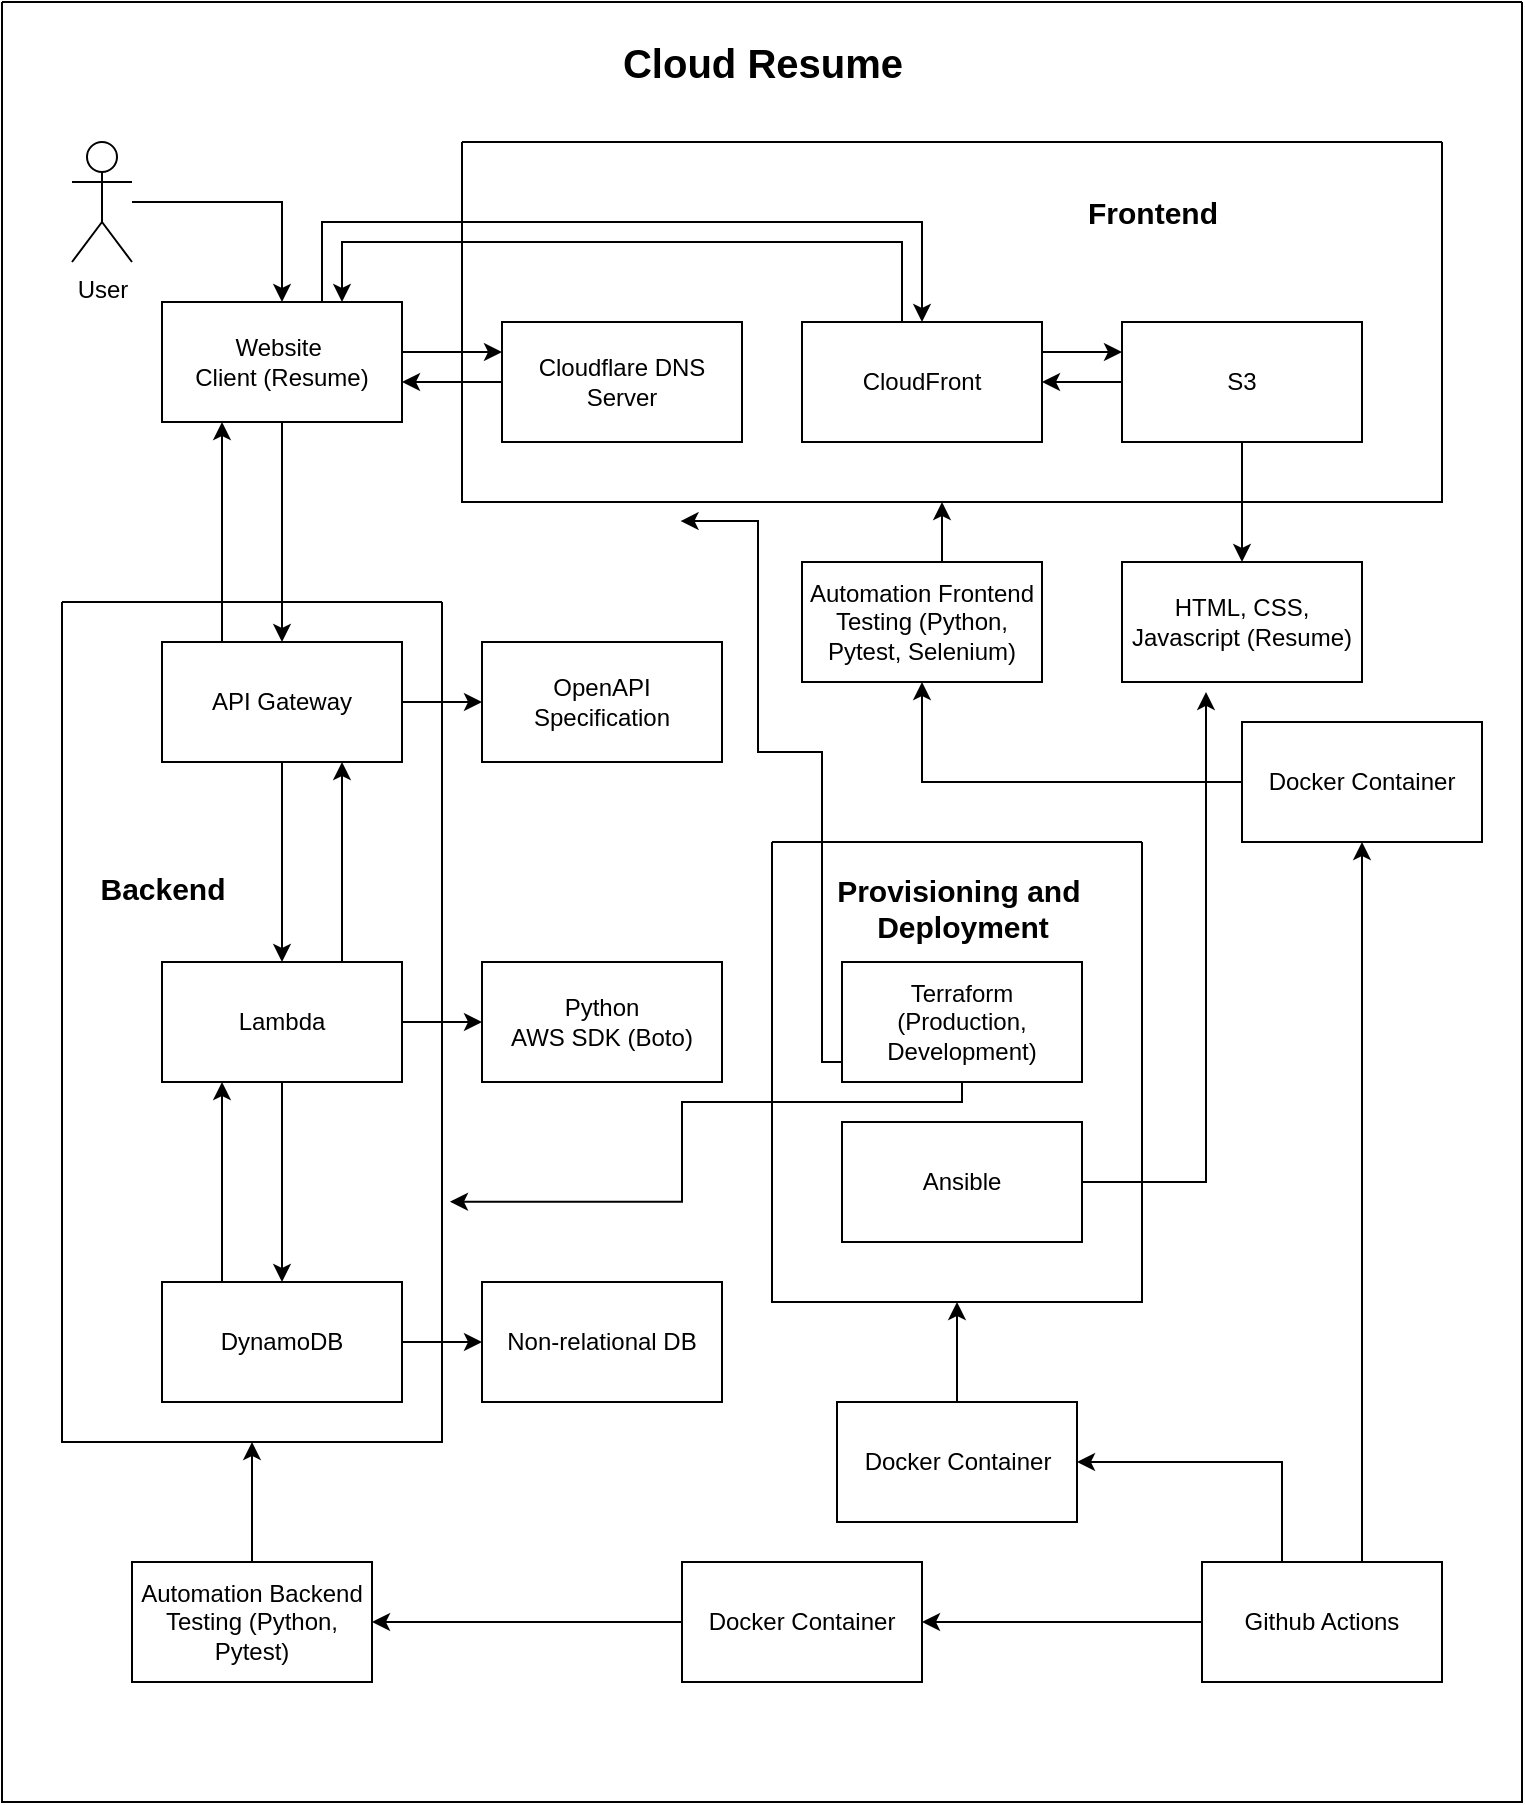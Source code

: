 <mxfile version="24.7.6">
  <diagram name="Page-1" id="cpKVDn_sEcKEQHX3Ep_m">
    <mxGraphModel dx="1434" dy="709" grid="1" gridSize="10" guides="1" tooltips="1" connect="1" arrows="1" fold="1" page="1" pageScale="1" pageWidth="850" pageHeight="1100" math="0" shadow="0">
      <root>
        <mxCell id="0" />
        <mxCell id="1" parent="0" />
        <mxCell id="MLOPj8ap32WdLZi7BNwZ-19" value="" style="edgeStyle=orthogonalEdgeStyle;rounded=0;orthogonalLoop=1;jettySize=auto;html=1;" edge="1" parent="1" source="MLOPj8ap32WdLZi7BNwZ-1" target="MLOPj8ap32WdLZi7BNwZ-8">
          <mxGeometry relative="1" as="geometry" />
        </mxCell>
        <mxCell id="MLOPj8ap32WdLZi7BNwZ-40" value="" style="edgeStyle=orthogonalEdgeStyle;rounded=0;orthogonalLoop=1;jettySize=auto;html=1;" edge="1" parent="1" source="MLOPj8ap32WdLZi7BNwZ-5" target="MLOPj8ap32WdLZi7BNwZ-39">
          <mxGeometry relative="1" as="geometry" />
        </mxCell>
        <mxCell id="MLOPj8ap32WdLZi7BNwZ-18" value="" style="edgeStyle=orthogonalEdgeStyle;rounded=0;orthogonalLoop=1;jettySize=auto;html=1;" edge="1" parent="1" source="MLOPj8ap32WdLZi7BNwZ-8" target="MLOPj8ap32WdLZi7BNwZ-10">
          <mxGeometry relative="1" as="geometry" />
        </mxCell>
        <mxCell id="MLOPj8ap32WdLZi7BNwZ-38" value="" style="edgeStyle=orthogonalEdgeStyle;rounded=0;orthogonalLoop=1;jettySize=auto;html=1;" edge="1" parent="1" source="MLOPj8ap32WdLZi7BNwZ-8" target="MLOPj8ap32WdLZi7BNwZ-37">
          <mxGeometry relative="1" as="geometry" />
        </mxCell>
        <mxCell id="MLOPj8ap32WdLZi7BNwZ-45" style="edgeStyle=orthogonalEdgeStyle;rounded=0;orthogonalLoop=1;jettySize=auto;html=1;entryX=0.25;entryY=1;entryDx=0;entryDy=0;" edge="1" parent="1" source="MLOPj8ap32WdLZi7BNwZ-8" target="MLOPj8ap32WdLZi7BNwZ-1">
          <mxGeometry relative="1" as="geometry">
            <Array as="points">
              <mxPoint x="150" y="330" />
              <mxPoint x="150" y="330" />
            </Array>
          </mxGeometry>
        </mxCell>
        <mxCell id="MLOPj8ap32WdLZi7BNwZ-8" value="API Gateway" style="whiteSpace=wrap;html=1;rounded=0;" vertex="1" parent="1">
          <mxGeometry x="120" y="360" width="120" height="60" as="geometry" />
        </mxCell>
        <mxCell id="MLOPj8ap32WdLZi7BNwZ-24" value="" style="edgeStyle=orthogonalEdgeStyle;rounded=0;orthogonalLoop=1;jettySize=auto;html=1;" edge="1" parent="1" source="MLOPj8ap32WdLZi7BNwZ-10" target="MLOPj8ap32WdLZi7BNwZ-23">
          <mxGeometry relative="1" as="geometry" />
        </mxCell>
        <mxCell id="MLOPj8ap32WdLZi7BNwZ-34" value="" style="edgeStyle=orthogonalEdgeStyle;rounded=0;orthogonalLoop=1;jettySize=auto;html=1;" edge="1" parent="1" source="MLOPj8ap32WdLZi7BNwZ-10" target="MLOPj8ap32WdLZi7BNwZ-33">
          <mxGeometry relative="1" as="geometry" />
        </mxCell>
        <mxCell id="MLOPj8ap32WdLZi7BNwZ-44" style="edgeStyle=orthogonalEdgeStyle;rounded=0;orthogonalLoop=1;jettySize=auto;html=1;entryX=0.75;entryY=1;entryDx=0;entryDy=0;" edge="1" parent="1" source="MLOPj8ap32WdLZi7BNwZ-10" target="MLOPj8ap32WdLZi7BNwZ-8">
          <mxGeometry relative="1" as="geometry">
            <Array as="points">
              <mxPoint x="210" y="500" />
              <mxPoint x="210" y="500" />
            </Array>
          </mxGeometry>
        </mxCell>
        <mxCell id="MLOPj8ap32WdLZi7BNwZ-10" value="Lambda" style="whiteSpace=wrap;html=1;rounded=0;" vertex="1" parent="1">
          <mxGeometry x="120" y="520" width="120" height="60" as="geometry" />
        </mxCell>
        <mxCell id="MLOPj8ap32WdLZi7BNwZ-36" value="" style="edgeStyle=orthogonalEdgeStyle;rounded=0;orthogonalLoop=1;jettySize=auto;html=1;" edge="1" parent="1" source="MLOPj8ap32WdLZi7BNwZ-23" target="MLOPj8ap32WdLZi7BNwZ-35">
          <mxGeometry relative="1" as="geometry" />
        </mxCell>
        <mxCell id="MLOPj8ap32WdLZi7BNwZ-43" style="edgeStyle=orthogonalEdgeStyle;rounded=0;orthogonalLoop=1;jettySize=auto;html=1;entryX=0.25;entryY=1;entryDx=0;entryDy=0;" edge="1" parent="1" source="MLOPj8ap32WdLZi7BNwZ-23" target="MLOPj8ap32WdLZi7BNwZ-10">
          <mxGeometry relative="1" as="geometry">
            <Array as="points">
              <mxPoint x="150" y="650" />
              <mxPoint x="150" y="650" />
            </Array>
          </mxGeometry>
        </mxCell>
        <mxCell id="MLOPj8ap32WdLZi7BNwZ-23" value="DynamoDB" style="whiteSpace=wrap;html=1;rounded=0;" vertex="1" parent="1">
          <mxGeometry x="120" y="680" width="120" height="60" as="geometry" />
        </mxCell>
        <mxCell id="MLOPj8ap32WdLZi7BNwZ-26" value="" style="swimlane;startSize=0;" vertex="1" parent="1">
          <mxGeometry x="270" y="110" width="490" height="180" as="geometry" />
        </mxCell>
        <mxCell id="MLOPj8ap32WdLZi7BNwZ-28" value="" style="swimlane;startSize=0;" vertex="1" parent="1">
          <mxGeometry x="70" y="340" width="190" height="420" as="geometry" />
        </mxCell>
        <mxCell id="MLOPj8ap32WdLZi7BNwZ-29" value="&lt;font style=&quot;font-size: 15px;&quot;&gt;&lt;b&gt;Backend&lt;/b&gt;&lt;/font&gt;" style="text;html=1;align=center;verticalAlign=middle;resizable=0;points=[];autosize=1;strokeColor=none;fillColor=none;" vertex="1" parent="MLOPj8ap32WdLZi7BNwZ-28">
          <mxGeometry x="5" y="128" width="90" height="30" as="geometry" />
        </mxCell>
        <mxCell id="MLOPj8ap32WdLZi7BNwZ-33" value="Python&lt;div&gt;AWS SDK (Boto)&lt;/div&gt;" style="whiteSpace=wrap;html=1;rounded=0;" vertex="1" parent="1">
          <mxGeometry x="280" y="520" width="120" height="60" as="geometry" />
        </mxCell>
        <mxCell id="MLOPj8ap32WdLZi7BNwZ-35" value="Non-relational DB" style="whiteSpace=wrap;html=1;rounded=0;" vertex="1" parent="1">
          <mxGeometry x="280" y="680" width="120" height="60" as="geometry" />
        </mxCell>
        <mxCell id="MLOPj8ap32WdLZi7BNwZ-37" value="OpenAPI&lt;div&gt;Specification&lt;/div&gt;" style="whiteSpace=wrap;html=1;rounded=0;" vertex="1" parent="1">
          <mxGeometry x="280" y="360" width="120" height="60" as="geometry" />
        </mxCell>
        <mxCell id="MLOPj8ap32WdLZi7BNwZ-39" value="HTML, CSS, Javascript (Resume)" style="whiteSpace=wrap;html=1;rounded=0;" vertex="1" parent="1">
          <mxGeometry x="600" y="320" width="120" height="60" as="geometry" />
        </mxCell>
        <mxCell id="MLOPj8ap32WdLZi7BNwZ-51" value="" style="edgeStyle=orthogonalEdgeStyle;rounded=0;orthogonalLoop=1;jettySize=auto;html=1;entryX=0.5;entryY=1;entryDx=0;entryDy=0;" edge="1" parent="1" source="MLOPj8ap32WdLZi7BNwZ-48" target="MLOPj8ap32WdLZi7BNwZ-28">
          <mxGeometry relative="1" as="geometry" />
        </mxCell>
        <mxCell id="MLOPj8ap32WdLZi7BNwZ-54" value="" style="edgeStyle=orthogonalEdgeStyle;rounded=0;orthogonalLoop=1;jettySize=auto;html=1;" edge="1" parent="1" source="MLOPj8ap32WdLZi7BNwZ-52" target="MLOPj8ap32WdLZi7BNwZ-26">
          <mxGeometry relative="1" as="geometry">
            <Array as="points">
              <mxPoint x="510" y="300" />
              <mxPoint x="510" y="300" />
            </Array>
          </mxGeometry>
        </mxCell>
        <mxCell id="MLOPj8ap32WdLZi7BNwZ-52" value="&lt;span style=&quot;font-weight: normal;&quot;&gt;Automation Frontend Testing&amp;nbsp;&lt;/span&gt;&lt;span style=&quot;font-weight: normal; background-color: initial;&quot;&gt;(Python, Pytest, Selenium)&lt;/span&gt;" style="whiteSpace=wrap;html=1;fontStyle=1;startSize=0;" vertex="1" parent="1">
          <mxGeometry x="440" y="320" width="120" height="60" as="geometry" />
        </mxCell>
        <mxCell id="MLOPj8ap32WdLZi7BNwZ-55" value="" style="swimlane;startSize=0;" vertex="1" parent="1">
          <mxGeometry x="40" y="40" width="760" height="900" as="geometry" />
        </mxCell>
        <mxCell id="MLOPj8ap32WdLZi7BNwZ-59" value="Docker Container" style="whiteSpace=wrap;html=1;" vertex="1" parent="MLOPj8ap32WdLZi7BNwZ-55">
          <mxGeometry x="340" y="780" width="120" height="60" as="geometry" />
        </mxCell>
        <mxCell id="MLOPj8ap32WdLZi7BNwZ-62" style="edgeStyle=orthogonalEdgeStyle;rounded=0;orthogonalLoop=1;jettySize=auto;html=1;entryX=1;entryY=0.5;entryDx=0;entryDy=0;" edge="1" parent="MLOPj8ap32WdLZi7BNwZ-55" source="MLOPj8ap32WdLZi7BNwZ-58" target="MLOPj8ap32WdLZi7BNwZ-59">
          <mxGeometry relative="1" as="geometry" />
        </mxCell>
        <mxCell id="MLOPj8ap32WdLZi7BNwZ-64" style="edgeStyle=orthogonalEdgeStyle;rounded=0;orthogonalLoop=1;jettySize=auto;html=1;entryX=0.5;entryY=1;entryDx=0;entryDy=0;" edge="1" parent="MLOPj8ap32WdLZi7BNwZ-55" source="MLOPj8ap32WdLZi7BNwZ-58" target="MLOPj8ap32WdLZi7BNwZ-63">
          <mxGeometry relative="1" as="geometry">
            <Array as="points">
              <mxPoint x="680" y="690" />
              <mxPoint x="680" y="690" />
            </Array>
          </mxGeometry>
        </mxCell>
        <mxCell id="MLOPj8ap32WdLZi7BNwZ-82" style="edgeStyle=orthogonalEdgeStyle;rounded=0;orthogonalLoop=1;jettySize=auto;html=1;entryX=1;entryY=0.5;entryDx=0;entryDy=0;" edge="1" parent="MLOPj8ap32WdLZi7BNwZ-55" source="MLOPj8ap32WdLZi7BNwZ-58" target="MLOPj8ap32WdLZi7BNwZ-74">
          <mxGeometry relative="1" as="geometry">
            <Array as="points">
              <mxPoint x="640" y="730" />
            </Array>
          </mxGeometry>
        </mxCell>
        <mxCell id="MLOPj8ap32WdLZi7BNwZ-58" value="Github Actions" style="whiteSpace=wrap;html=1;" vertex="1" parent="MLOPj8ap32WdLZi7BNwZ-55">
          <mxGeometry x="600" y="780" width="120" height="60" as="geometry" />
        </mxCell>
        <mxCell id="MLOPj8ap32WdLZi7BNwZ-63" value="Docker Container" style="whiteSpace=wrap;html=1;" vertex="1" parent="MLOPj8ap32WdLZi7BNwZ-55">
          <mxGeometry x="620" y="360" width="120" height="60" as="geometry" />
        </mxCell>
        <mxCell id="MLOPj8ap32WdLZi7BNwZ-48" value="&lt;span style=&quot;font-weight: normal;&quot;&gt;Automation Backend Testing&amp;nbsp;&lt;/span&gt;&lt;span style=&quot;background-color: initial; font-weight: normal;&quot;&gt;(Python, Pytest)&lt;/span&gt;" style="whiteSpace=wrap;html=1;fontStyle=1;startSize=0;" vertex="1" parent="MLOPj8ap32WdLZi7BNwZ-55">
          <mxGeometry x="65" y="780" width="120" height="60" as="geometry" />
        </mxCell>
        <mxCell id="MLOPj8ap32WdLZi7BNwZ-60" value="" style="edgeStyle=orthogonalEdgeStyle;rounded=0;orthogonalLoop=1;jettySize=auto;html=1;" edge="1" parent="MLOPj8ap32WdLZi7BNwZ-55" source="MLOPj8ap32WdLZi7BNwZ-59" target="MLOPj8ap32WdLZi7BNwZ-48">
          <mxGeometry relative="1" as="geometry" />
        </mxCell>
        <mxCell id="MLOPj8ap32WdLZi7BNwZ-77" value="" style="edgeStyle=orthogonalEdgeStyle;rounded=0;orthogonalLoop=1;jettySize=auto;html=1;entryX=0.5;entryY=1;entryDx=0;entryDy=0;" edge="1" parent="MLOPj8ap32WdLZi7BNwZ-55" source="MLOPj8ap32WdLZi7BNwZ-74" target="MLOPj8ap32WdLZi7BNwZ-76">
          <mxGeometry relative="1" as="geometry" />
        </mxCell>
        <mxCell id="MLOPj8ap32WdLZi7BNwZ-74" value="Docker Container" style="whiteSpace=wrap;html=1;" vertex="1" parent="MLOPj8ap32WdLZi7BNwZ-55">
          <mxGeometry x="417.5" y="700" width="120" height="60" as="geometry" />
        </mxCell>
        <mxCell id="MLOPj8ap32WdLZi7BNwZ-76" value="" style="swimlane;startSize=0;" vertex="1" parent="MLOPj8ap32WdLZi7BNwZ-55">
          <mxGeometry x="385" y="420" width="185" height="230" as="geometry" />
        </mxCell>
        <mxCell id="MLOPj8ap32WdLZi7BNwZ-56" value="Terraform (Production, Development)" style="whiteSpace=wrap;html=1;" vertex="1" parent="MLOPj8ap32WdLZi7BNwZ-76">
          <mxGeometry x="35" y="60" width="120" height="60" as="geometry" />
        </mxCell>
        <mxCell id="MLOPj8ap32WdLZi7BNwZ-57" value="Ansible" style="whiteSpace=wrap;html=1;" vertex="1" parent="MLOPj8ap32WdLZi7BNwZ-76">
          <mxGeometry x="35" y="140" width="120" height="60" as="geometry" />
        </mxCell>
        <mxCell id="MLOPj8ap32WdLZi7BNwZ-5" value="S3" style="whiteSpace=wrap;html=1;rounded=0;" vertex="1" parent="MLOPj8ap32WdLZi7BNwZ-55">
          <mxGeometry x="560" y="160" width="120" height="60" as="geometry" />
        </mxCell>
        <mxCell id="MLOPj8ap32WdLZi7BNwZ-30" value="User&lt;div&gt;&lt;br&gt;&lt;/div&gt;" style="shape=umlActor;verticalLabelPosition=bottom;verticalAlign=top;html=1;outlineConnect=0;" vertex="1" parent="MLOPj8ap32WdLZi7BNwZ-55">
          <mxGeometry x="35" y="70" width="30" height="60" as="geometry" />
        </mxCell>
        <mxCell id="MLOPj8ap32WdLZi7BNwZ-84" value="&lt;font style=&quot;font-size: 20px;&quot;&gt;&lt;b&gt;Cloud Resume&lt;/b&gt;&lt;/font&gt;" style="text;html=1;align=center;verticalAlign=middle;resizable=0;points=[];autosize=1;strokeColor=none;fillColor=none;" vertex="1" parent="MLOPj8ap32WdLZi7BNwZ-55">
          <mxGeometry x="300" y="10" width="160" height="40" as="geometry" />
        </mxCell>
        <mxCell id="MLOPj8ap32WdLZi7BNwZ-89" style="edgeStyle=orthogonalEdgeStyle;rounded=0;orthogonalLoop=1;jettySize=auto;html=1;entryX=0;entryY=0.25;entryDx=0;entryDy=0;" edge="1" parent="MLOPj8ap32WdLZi7BNwZ-55" source="MLOPj8ap32WdLZi7BNwZ-2" target="MLOPj8ap32WdLZi7BNwZ-5">
          <mxGeometry relative="1" as="geometry">
            <Array as="points">
              <mxPoint x="530" y="175" />
              <mxPoint x="530" y="175" />
            </Array>
          </mxGeometry>
        </mxCell>
        <mxCell id="MLOPj8ap32WdLZi7BNwZ-93" style="edgeStyle=orthogonalEdgeStyle;rounded=0;orthogonalLoop=1;jettySize=auto;html=1;entryX=0.75;entryY=0;entryDx=0;entryDy=0;" edge="1" parent="MLOPj8ap32WdLZi7BNwZ-55" source="MLOPj8ap32WdLZi7BNwZ-2" target="MLOPj8ap32WdLZi7BNwZ-1">
          <mxGeometry relative="1" as="geometry">
            <Array as="points">
              <mxPoint x="450" y="120" />
              <mxPoint x="170" y="120" />
            </Array>
          </mxGeometry>
        </mxCell>
        <mxCell id="MLOPj8ap32WdLZi7BNwZ-2" value="CloudFront" style="whiteSpace=wrap;html=1;rounded=0;" vertex="1" parent="MLOPj8ap32WdLZi7BNwZ-55">
          <mxGeometry x="400" y="160" width="120" height="60" as="geometry" />
        </mxCell>
        <mxCell id="MLOPj8ap32WdLZi7BNwZ-7" value="" style="edgeStyle=orthogonalEdgeStyle;rounded=0;orthogonalLoop=1;jettySize=auto;html=1;" edge="1" parent="MLOPj8ap32WdLZi7BNwZ-55" source="MLOPj8ap32WdLZi7BNwZ-5" target="MLOPj8ap32WdLZi7BNwZ-2">
          <mxGeometry relative="1" as="geometry" />
        </mxCell>
        <mxCell id="MLOPj8ap32WdLZi7BNwZ-85" value="Cloudflare DNS S&lt;span style=&quot;background-color: initial;&quot;&gt;erver&lt;/span&gt;" style="whiteSpace=wrap;html=1;rounded=0;" vertex="1" parent="MLOPj8ap32WdLZi7BNwZ-55">
          <mxGeometry x="250" y="160" width="120" height="60" as="geometry" />
        </mxCell>
        <mxCell id="MLOPj8ap32WdLZi7BNwZ-90" style="edgeStyle=orthogonalEdgeStyle;rounded=0;orthogonalLoop=1;jettySize=auto;html=1;" edge="1" parent="MLOPj8ap32WdLZi7BNwZ-55" source="MLOPj8ap32WdLZi7BNwZ-1" target="MLOPj8ap32WdLZi7BNwZ-2">
          <mxGeometry relative="1" as="geometry">
            <Array as="points">
              <mxPoint x="160" y="110" />
              <mxPoint x="460" y="110" />
            </Array>
          </mxGeometry>
        </mxCell>
        <mxCell id="MLOPj8ap32WdLZi7BNwZ-1" value="Website&amp;nbsp;&lt;div&gt;Client (Resume)&lt;/div&gt;" style="rounded=0;whiteSpace=wrap;html=1;" vertex="1" parent="MLOPj8ap32WdLZi7BNwZ-55">
          <mxGeometry x="80" y="150" width="120" height="60" as="geometry" />
        </mxCell>
        <mxCell id="MLOPj8ap32WdLZi7BNwZ-31" value="" style="edgeStyle=orthogonalEdgeStyle;rounded=0;orthogonalLoop=1;jettySize=auto;html=1;" edge="1" parent="MLOPj8ap32WdLZi7BNwZ-55" source="MLOPj8ap32WdLZi7BNwZ-30" target="MLOPj8ap32WdLZi7BNwZ-1">
          <mxGeometry relative="1" as="geometry" />
        </mxCell>
        <mxCell id="MLOPj8ap32WdLZi7BNwZ-87" value="" style="edgeStyle=orthogonalEdgeStyle;rounded=0;orthogonalLoop=1;jettySize=auto;html=1;" edge="1" parent="MLOPj8ap32WdLZi7BNwZ-55" source="MLOPj8ap32WdLZi7BNwZ-85" target="MLOPj8ap32WdLZi7BNwZ-1">
          <mxGeometry relative="1" as="geometry">
            <Array as="points">
              <mxPoint x="210" y="190" />
              <mxPoint x="210" y="190" />
            </Array>
          </mxGeometry>
        </mxCell>
        <mxCell id="MLOPj8ap32WdLZi7BNwZ-88" style="edgeStyle=orthogonalEdgeStyle;rounded=0;orthogonalLoop=1;jettySize=auto;html=1;entryX=0;entryY=0.25;entryDx=0;entryDy=0;" edge="1" parent="MLOPj8ap32WdLZi7BNwZ-55" source="MLOPj8ap32WdLZi7BNwZ-1" target="MLOPj8ap32WdLZi7BNwZ-85">
          <mxGeometry relative="1" as="geometry">
            <Array as="points">
              <mxPoint x="210" y="175" />
              <mxPoint x="210" y="175" />
            </Array>
          </mxGeometry>
        </mxCell>
        <mxCell id="MLOPj8ap32WdLZi7BNwZ-27" value="&lt;font style=&quot;font-size: 15px;&quot;&gt;&lt;b&gt;Frontend&lt;/b&gt;&lt;/font&gt;" style="text;html=1;align=center;verticalAlign=middle;resizable=0;points=[];autosize=1;strokeColor=none;fillColor=none;" vertex="1" parent="MLOPj8ap32WdLZi7BNwZ-55">
          <mxGeometry x="530" y="90" width="90" height="30" as="geometry" />
        </mxCell>
        <mxCell id="MLOPj8ap32WdLZi7BNwZ-65" style="edgeStyle=orthogonalEdgeStyle;rounded=0;orthogonalLoop=1;jettySize=auto;html=1;entryX=0.5;entryY=1;entryDx=0;entryDy=0;" edge="1" parent="1" source="MLOPj8ap32WdLZi7BNwZ-63" target="MLOPj8ap32WdLZi7BNwZ-52">
          <mxGeometry relative="1" as="geometry" />
        </mxCell>
        <mxCell id="MLOPj8ap32WdLZi7BNwZ-78" style="edgeStyle=orthogonalEdgeStyle;rounded=0;orthogonalLoop=1;jettySize=auto;html=1;entryX=0.35;entryY=1.083;entryDx=0;entryDy=0;entryPerimeter=0;" edge="1" parent="1" source="MLOPj8ap32WdLZi7BNwZ-57" target="MLOPj8ap32WdLZi7BNwZ-39">
          <mxGeometry relative="1" as="geometry" />
        </mxCell>
        <mxCell id="MLOPj8ap32WdLZi7BNwZ-79" style="edgeStyle=orthogonalEdgeStyle;rounded=0;orthogonalLoop=1;jettySize=auto;html=1;entryX=0.223;entryY=1.053;entryDx=0;entryDy=0;entryPerimeter=0;" edge="1" parent="1" source="MLOPj8ap32WdLZi7BNwZ-56" target="MLOPj8ap32WdLZi7BNwZ-26">
          <mxGeometry relative="1" as="geometry">
            <Array as="points">
              <mxPoint x="450" y="570" />
              <mxPoint x="450" y="415" />
              <mxPoint x="418" y="415" />
            </Array>
          </mxGeometry>
        </mxCell>
        <mxCell id="MLOPj8ap32WdLZi7BNwZ-81" style="edgeStyle=orthogonalEdgeStyle;rounded=0;orthogonalLoop=1;jettySize=auto;html=1;entryX=1.021;entryY=0.714;entryDx=0;entryDy=0;entryPerimeter=0;" edge="1" parent="1" source="MLOPj8ap32WdLZi7BNwZ-56" target="MLOPj8ap32WdLZi7BNwZ-28">
          <mxGeometry relative="1" as="geometry">
            <Array as="points">
              <mxPoint x="380" y="590" />
              <mxPoint x="380" y="640" />
            </Array>
          </mxGeometry>
        </mxCell>
        <mxCell id="MLOPj8ap32WdLZi7BNwZ-83" value="&lt;b&gt;&lt;font style=&quot;font-size: 15px;&quot;&gt;Provisioning and&amp;nbsp;&lt;/font&gt;&lt;/b&gt;&lt;div&gt;&lt;b&gt;&lt;font style=&quot;font-size: 15px;&quot;&gt;Deployment&lt;/font&gt;&lt;/b&gt;&lt;/div&gt;" style="text;html=1;align=center;verticalAlign=middle;resizable=0;points=[];autosize=1;strokeColor=none;fillColor=none;" vertex="1" parent="1">
          <mxGeometry x="445" y="468" width="150" height="50" as="geometry" />
        </mxCell>
      </root>
    </mxGraphModel>
  </diagram>
</mxfile>
